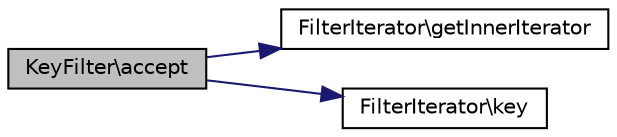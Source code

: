 digraph "KeyFilter\accept"
{
  edge [fontname="Helvetica",fontsize="10",labelfontname="Helvetica",labelfontsize="10"];
  node [fontname="Helvetica",fontsize="10",shape=record];
  rankdir="LR";
  Node1 [label="KeyFilter\\accept",height=0.2,width=0.4,color="black", fillcolor="grey75", style="filled" fontcolor="black"];
  Node1 -> Node2 [color="midnightblue",fontsize="10",style="solid",fontname="Helvetica"];
  Node2 [label="FilterIterator\\getInnerIterator",height=0.2,width=0.4,color="black", fillcolor="white", style="filled",URL="$classFilterIterator.html#aaae9a0c55ab02a2766876989853aeccb"];
  Node1 -> Node3 [color="midnightblue",fontsize="10",style="solid",fontname="Helvetica"];
  Node3 [label="FilterIterator\\key",height=0.2,width=0.4,color="black", fillcolor="white", style="filled",URL="$classFilterIterator.html#ab454dd99cc77aebab00939118b1fc053"];
}
